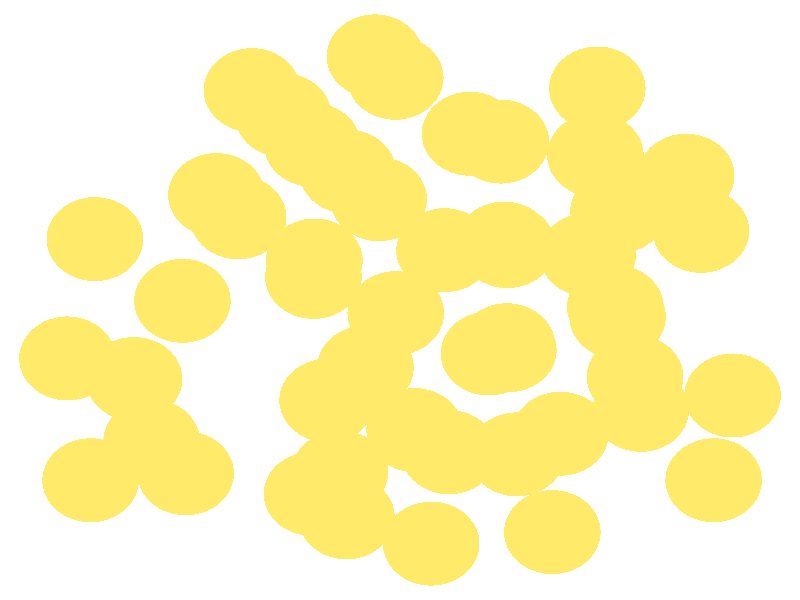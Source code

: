 #include "colors.inc"
#include "finish.inc"

global_settings {assumed_gamma 1 max_trace_level 6}
background {color White}
camera {orthographic
  right -16.91*x up 14.58*y
  direction 1.00*z
  location <0,0,50.00> look_at <0,0,0>}
light_source {<  2.00,   3.00,  40.00> color White
  area_light <0.70, 0, 0>, <0, 0.70, 0>, 3, 3
  adaptive 1 jitter}

#declare simple = finish {phong 0.7}
#declare pale = finish {ambient .5 diffuse .85 roughness .001 specular 0.200 }
#declare intermediate = finish {ambient 0.3 diffuse 0.6 specular 0.10 roughness 0.04 }
#declare vmd = finish {ambient .0 diffuse .65 phong 0.1 phong_size 40. specular 0.500 }
#declare jmol = finish {ambient .2 diffuse .6 specular 1 roughness .001 metallic}
#declare ase2 = finish {ambient 0.05 brilliance 3 diffuse 0.6 metallic specular 0.70 roughness 0.04 reflection 0.15}
#declare ase3 = finish {ambient .15 brilliance 2 diffuse .6 metallic specular 1. roughness .001 reflection .0}
#declare glass = finish {ambient .05 diffuse .3 specular 1. roughness .001}
#declare Rcell = 0.050;
#declare Rbond = 0.100;

#macro atom(LOC, R, COL, FIN)
  sphere{LOC, R texture{pigment{COL} finish{FIN}}}
#end
#macro constrain(LOC, R, COL, FIN)
union{torus{R, Rcell rotate 45*z texture{pigment{COL} finish{FIN}}}
      torus{R, Rcell rotate -45*z texture{pigment{COL} finish{FIN}}}
      translate LOC}
#end

atom(< -5.25,  -3.43,   0.00>, 1.02, rgb <1.00, 0.82, 0.14>, ase3) // #0 
atom(< -7.03,  -1.42,  -1.40>, 1.02, rgb <1.00, 0.82, 0.14>, ase3) // #1 
atom(< -4.60,  -0.02,  -1.95>, 1.02, rgb <1.00, 0.82, 0.14>, ase3) // #2 
atom(< -6.45,   1.48,  -0.33>, 1.02, rgb <1.00, 0.82, 0.14>, ase3) // #3 
atom(< -6.54,  -4.38,  -2.73>, 1.02, rgb <1.00, 0.82, 0.14>, ase3) // #4 
atom(< -1.86,  -4.71,  -5.92>, 1.02, rgb <1.00, 0.82, 0.14>, ase3) // #5 
atom(< -4.53,  -4.21,  -4.89>, 1.02, rgb <1.00, 0.82, 0.14>, ase3) // #6 
atom(< -1.13,  -5.28,  -3.16>, 1.02, rgb <1.00, 0.82, 0.14>, ase3) // #7 
atom(< -3.42,   2.01,  -3.93>, 1.02, rgb <1.00, 0.82, 0.14>, ase3) // #8 
atom(< -1.81,   0.96,  -6.03>, 1.02, rgb <1.00, 0.82, 0.14>, ase3) // #9 
atom(< -1.85,   3.77,  -5.56>, 1.02, rgb <1.00, 0.82, 0.14>, ase3) // #10 
atom(< -5.62,  -1.92,  -3.84>, 1.02, rgb <1.00, 0.82, 0.14>, ase3) // #11 
atom(< -1.53,  -2.44,  -2.55>, 1.02, rgb <1.00, 0.82, 0.14>, ase3) // #12 
atom(< -1.83,   0.56,  -1.88>, 1.02, rgb <1.00, 0.82, 0.14>, ase3) // #13 
atom(< -1.27,  -4.19,  -0.37>, 1.02, rgb <1.00, 0.82, 0.14>, ase3) // #14 
atom(< -3.13,   5.10,  -0.16>, 1.02, rgb <1.00, 0.82, 0.14>, ase3) // #15 
atom(< -2.47,   4.49,  -2.82>, 1.02, rgb <1.00, 0.82, 0.14>, ase3) // #16 
atom(< -3.88,   2.55,  -1.17>, 1.02, rgb <1.00, 0.82, 0.14>, ase3) // #17 
atom(< -1.11,   3.12,  -0.76>, 1.02, rgb <1.00, 0.82, 0.14>, ase3) // #18 
atom(< -0.53,   5.92,  -1.24>, 1.02, rgb <1.00, 0.82, 0.14>, ase3) // #19 
atom(< -0.73,  -1.64,  -6.80>, 1.02, rgb <1.00, 0.82, 0.14>, ase3) // #20 
atom(<  0.31,  -3.16,  -4.68>, 1.02, rgb <1.00, 0.82, 0.14>, ase3) // #21 
atom(<  1.88,  -1.30,  -8.02>, 1.02, rgb <1.00, 0.82, 0.14>, ase3) // #22 
atom(<  0.66,  -5.92,  -5.35>, 1.02, rgb <1.00, 0.82, 0.14>, ase3) // #23 
atom(<  3.22,  -5.64,  -2.03>, 1.02, rgb <1.00, 0.82, 0.14>, ase3) // #24 
atom(<  3.39,  -3.25,  -3.63>, 1.02, rgb <1.00, 0.82, 0.14>, ase3) // #25 
atom(< -0.45,   2.45,  -3.46>, 1.02, rgb <1.00, 0.82, 0.14>, ase3) // #26 
atom(<  2.20,   1.37,  -6.76>, 1.02, rgb <1.00, 0.82, 0.14>, ase3) // #27 
atom(< -0.09,  -0.32,  -4.04>, 1.02, rgb <1.00, 0.82, 0.14>, ase3) // #28 
atom(<  2.26,  -1.10,  -2.21>, 1.02, rgb <1.00, 0.82, 0.14>, ase3) // #29 
atom(<  2.29,  -1.22,  -5.35>, 1.02, rgb <1.00, 0.82, 0.14>, ase3) // #30 
atom(<  2.27,   1.31,  -3.84>, 1.02, rgb <1.00, 0.82, 0.14>, ase3) // #31 
atom(<  1.04,  -3.70,  -1.98>, 1.02, rgb <1.00, 0.82, 0.14>, ase3) // #32 
atom(<  6.63,  -4.38,  -1.41>, 1.02, rgb <1.00, 0.82, 0.14>, ase3) // #33 
atom(<  4.97,  -1.87,  -1.63>, 1.02, rgb <1.00, 0.82, 0.14>, ase3) // #34 
atom(< -0.10,   5.40,  -4.07>, 1.02, rgb <1.00, 0.82, 0.14>, ase3) // #35 
atom(<  1.48,   4.04,  -2.02>, 1.02, rgb <1.00, 0.82, 0.14>, ase3) // #36 
atom(<  2.13,   3.85,  -5.03>, 1.02, rgb <1.00, 0.82, 0.14>, ase3) // #37 
atom(<  0.94,   1.21,  -1.35>, 1.02, rgb <1.00, 0.82, 0.14>, ase3) // #38 
atom(<  3.97,   1.10,  -1.50>, 1.02, rgb <1.00, 0.82, 0.14>, ase3) // #39 
atom(<  4.17,   5.14,  -0.63>, 1.02, rgb <1.00, 0.82, 0.14>, ase3) // #40 
atom(<  2.47,  -3.75,  -6.56>, 1.02, rgb <1.00, 0.82, 0.14>, ase3) // #41 
atom(<  4.62,   2.16,  -5.41>, 1.02, rgb <1.00, 0.82, 0.14>, ase3) // #42 
atom(<  4.55,  -0.17,  -7.09>, 1.02, rgb <1.00, 0.82, 0.14>, ase3) // #43 
atom(<  4.60,  -0.41,  -4.01>, 1.02, rgb <1.00, 0.82, 0.14>, ase3) // #44 
atom(<  5.09,  -2.67,  -5.80>, 1.02, rgb <1.00, 0.82, 0.14>, ase3) // #45 
atom(<  7.03,  -2.32,  -3.67>, 1.02, rgb <1.00, 0.82, 0.14>, ase3) // #46 
atom(<  4.13,   3.52,  -2.98>, 1.02, rgb <1.00, 0.82, 0.14>, ase3) // #47 
atom(<  6.05,   3.02,  -0.65>, 1.02, rgb <1.00, 0.82, 0.14>, ase3) // #48 
atom(<  6.36,   1.68,  -3.21>, 1.02, rgb <1.00, 0.82, 0.14>, ase3) // #49 
